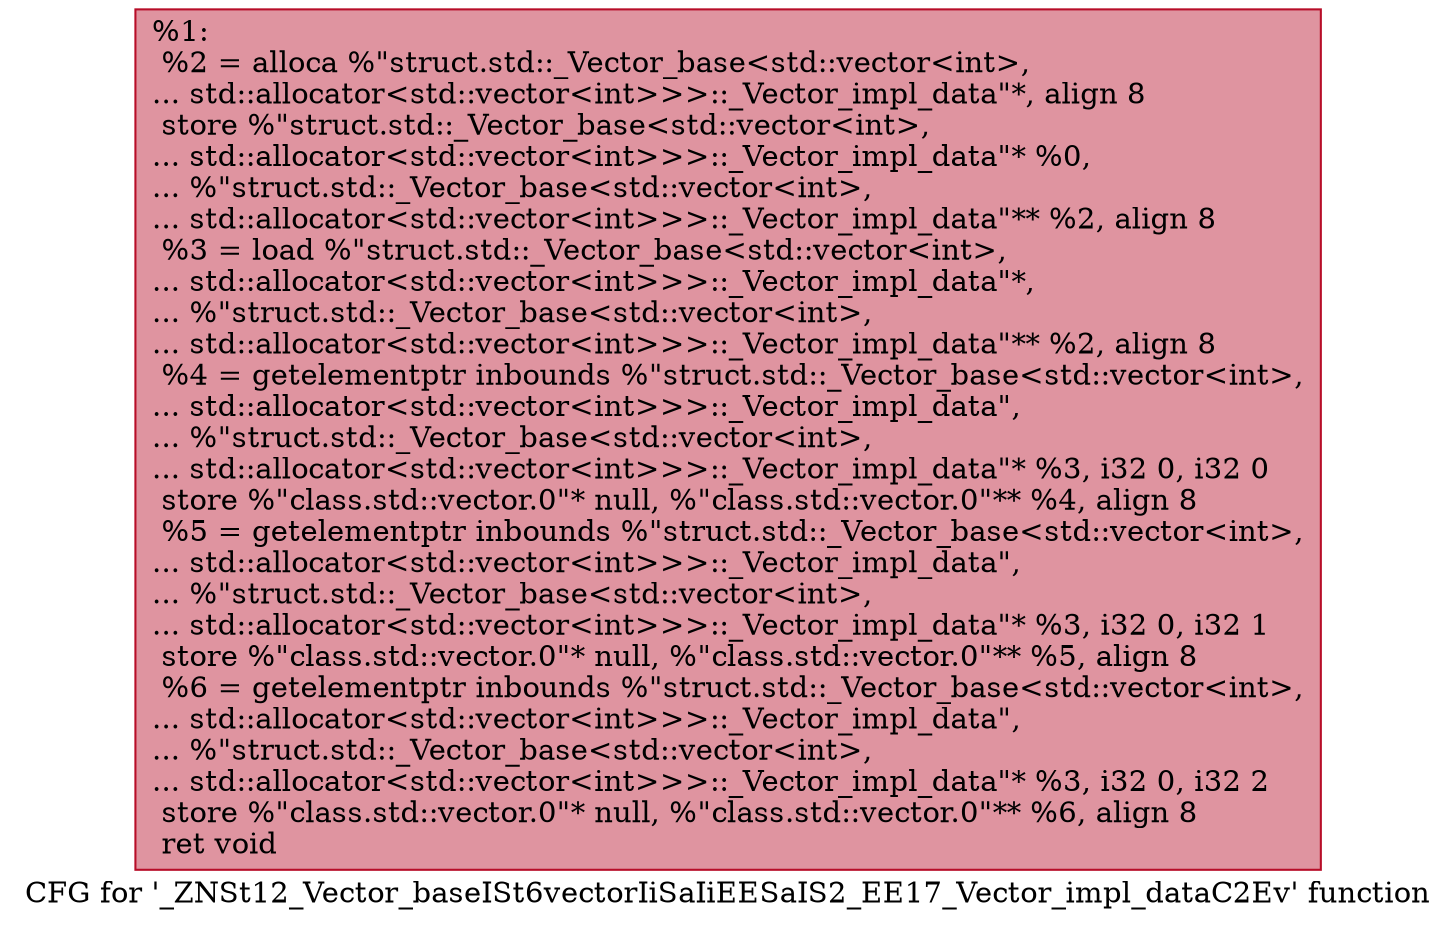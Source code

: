 digraph "CFG for '_ZNSt12_Vector_baseISt6vectorIiSaIiEESaIS2_EE17_Vector_impl_dataC2Ev' function" {
	label="CFG for '_ZNSt12_Vector_baseISt6vectorIiSaIiEESaIS2_EE17_Vector_impl_dataC2Ev' function";

	Node0x55aa9ab7e6e0 [shape=record,color="#b70d28ff", style=filled, fillcolor="#b70d2870",label="{%1:\l  %2 = alloca %\"struct.std::_Vector_base\<std::vector\<int\>,\l... std::allocator\<std::vector\<int\>\>\>::_Vector_impl_data\"*, align 8\l  store %\"struct.std::_Vector_base\<std::vector\<int\>,\l... std::allocator\<std::vector\<int\>\>\>::_Vector_impl_data\"* %0,\l... %\"struct.std::_Vector_base\<std::vector\<int\>,\l... std::allocator\<std::vector\<int\>\>\>::_Vector_impl_data\"** %2, align 8\l  %3 = load %\"struct.std::_Vector_base\<std::vector\<int\>,\l... std::allocator\<std::vector\<int\>\>\>::_Vector_impl_data\"*,\l... %\"struct.std::_Vector_base\<std::vector\<int\>,\l... std::allocator\<std::vector\<int\>\>\>::_Vector_impl_data\"** %2, align 8\l  %4 = getelementptr inbounds %\"struct.std::_Vector_base\<std::vector\<int\>,\l... std::allocator\<std::vector\<int\>\>\>::_Vector_impl_data\",\l... %\"struct.std::_Vector_base\<std::vector\<int\>,\l... std::allocator\<std::vector\<int\>\>\>::_Vector_impl_data\"* %3, i32 0, i32 0\l  store %\"class.std::vector.0\"* null, %\"class.std::vector.0\"** %4, align 8\l  %5 = getelementptr inbounds %\"struct.std::_Vector_base\<std::vector\<int\>,\l... std::allocator\<std::vector\<int\>\>\>::_Vector_impl_data\",\l... %\"struct.std::_Vector_base\<std::vector\<int\>,\l... std::allocator\<std::vector\<int\>\>\>::_Vector_impl_data\"* %3, i32 0, i32 1\l  store %\"class.std::vector.0\"* null, %\"class.std::vector.0\"** %5, align 8\l  %6 = getelementptr inbounds %\"struct.std::_Vector_base\<std::vector\<int\>,\l... std::allocator\<std::vector\<int\>\>\>::_Vector_impl_data\",\l... %\"struct.std::_Vector_base\<std::vector\<int\>,\l... std::allocator\<std::vector\<int\>\>\>::_Vector_impl_data\"* %3, i32 0, i32 2\l  store %\"class.std::vector.0\"* null, %\"class.std::vector.0\"** %6, align 8\l  ret void\l}"];
}
